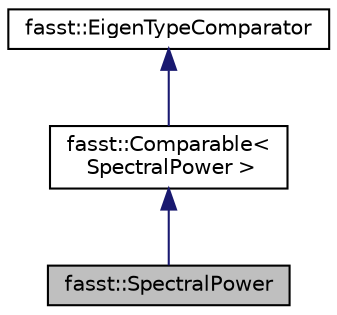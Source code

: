 digraph "fasst::SpectralPower"
{
  edge [fontname="Helvetica",fontsize="10",labelfontname="Helvetica",labelfontsize="10"];
  node [fontname="Helvetica",fontsize="10",shape=record];
  Node3 [label="fasst::SpectralPower",height=0.2,width=0.4,color="black", fillcolor="grey75", style="filled", fontcolor="black"];
  Node4 -> Node3 [dir="back",color="midnightblue",fontsize="10",style="solid",fontname="Helvetica"];
  Node4 [label="fasst::Comparable\<\l SpectralPower \>",height=0.2,width=0.4,color="black", fillcolor="white", style="filled",URL="$classfasst_1_1Comparable.html"];
  Node5 -> Node4 [dir="back",color="midnightblue",fontsize="10",style="solid",fontname="Helvetica"];
  Node5 [label="fasst::EigenTypeComparator",height=0.2,width=0.4,color="black", fillcolor="white", style="filled",URL="$classfasst_1_1EigenTypeComparator.html"];
}

